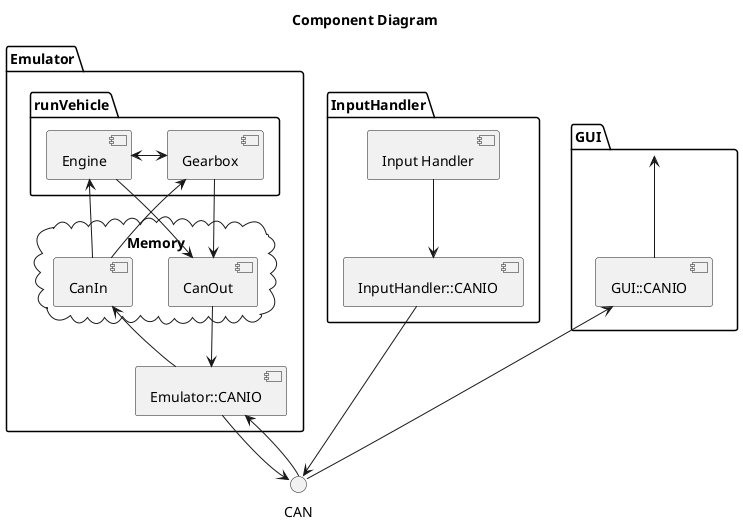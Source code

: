 @startuml
title Component Diagram

package "InputHandler" {
    [Input Handler] --> [InputHandler::CANIO]
    [InputHandler::CANIO]
}

package "Emulator"{
    [Emulator::CANIO]
    package "runVehicle" {
        [Engine] <-> [Gearbox]
    }  
    cloud "Memory"{
    [CanIn]
    [CanOut]
    }  
    
}

package "GUI" {
    [GUI] <-- [GUI::CANIO]
}

[InputHandler::CANIO] ---> CAN

[Engine] -> [CanOut]
[Gearbox]<--[CanIn]
[Gearbox] -> [CanOut]
[CanOut] -> [Emulator::CANIO]
[CanIn] <-- [Emulator::CANIO] 
[Emulator::CANIO] <-- CAN 
[Emulator::CANIO] -> CAN


[Engine] <--[CanIn]

[GUI::CANIO] <--- CAN 


@enduml